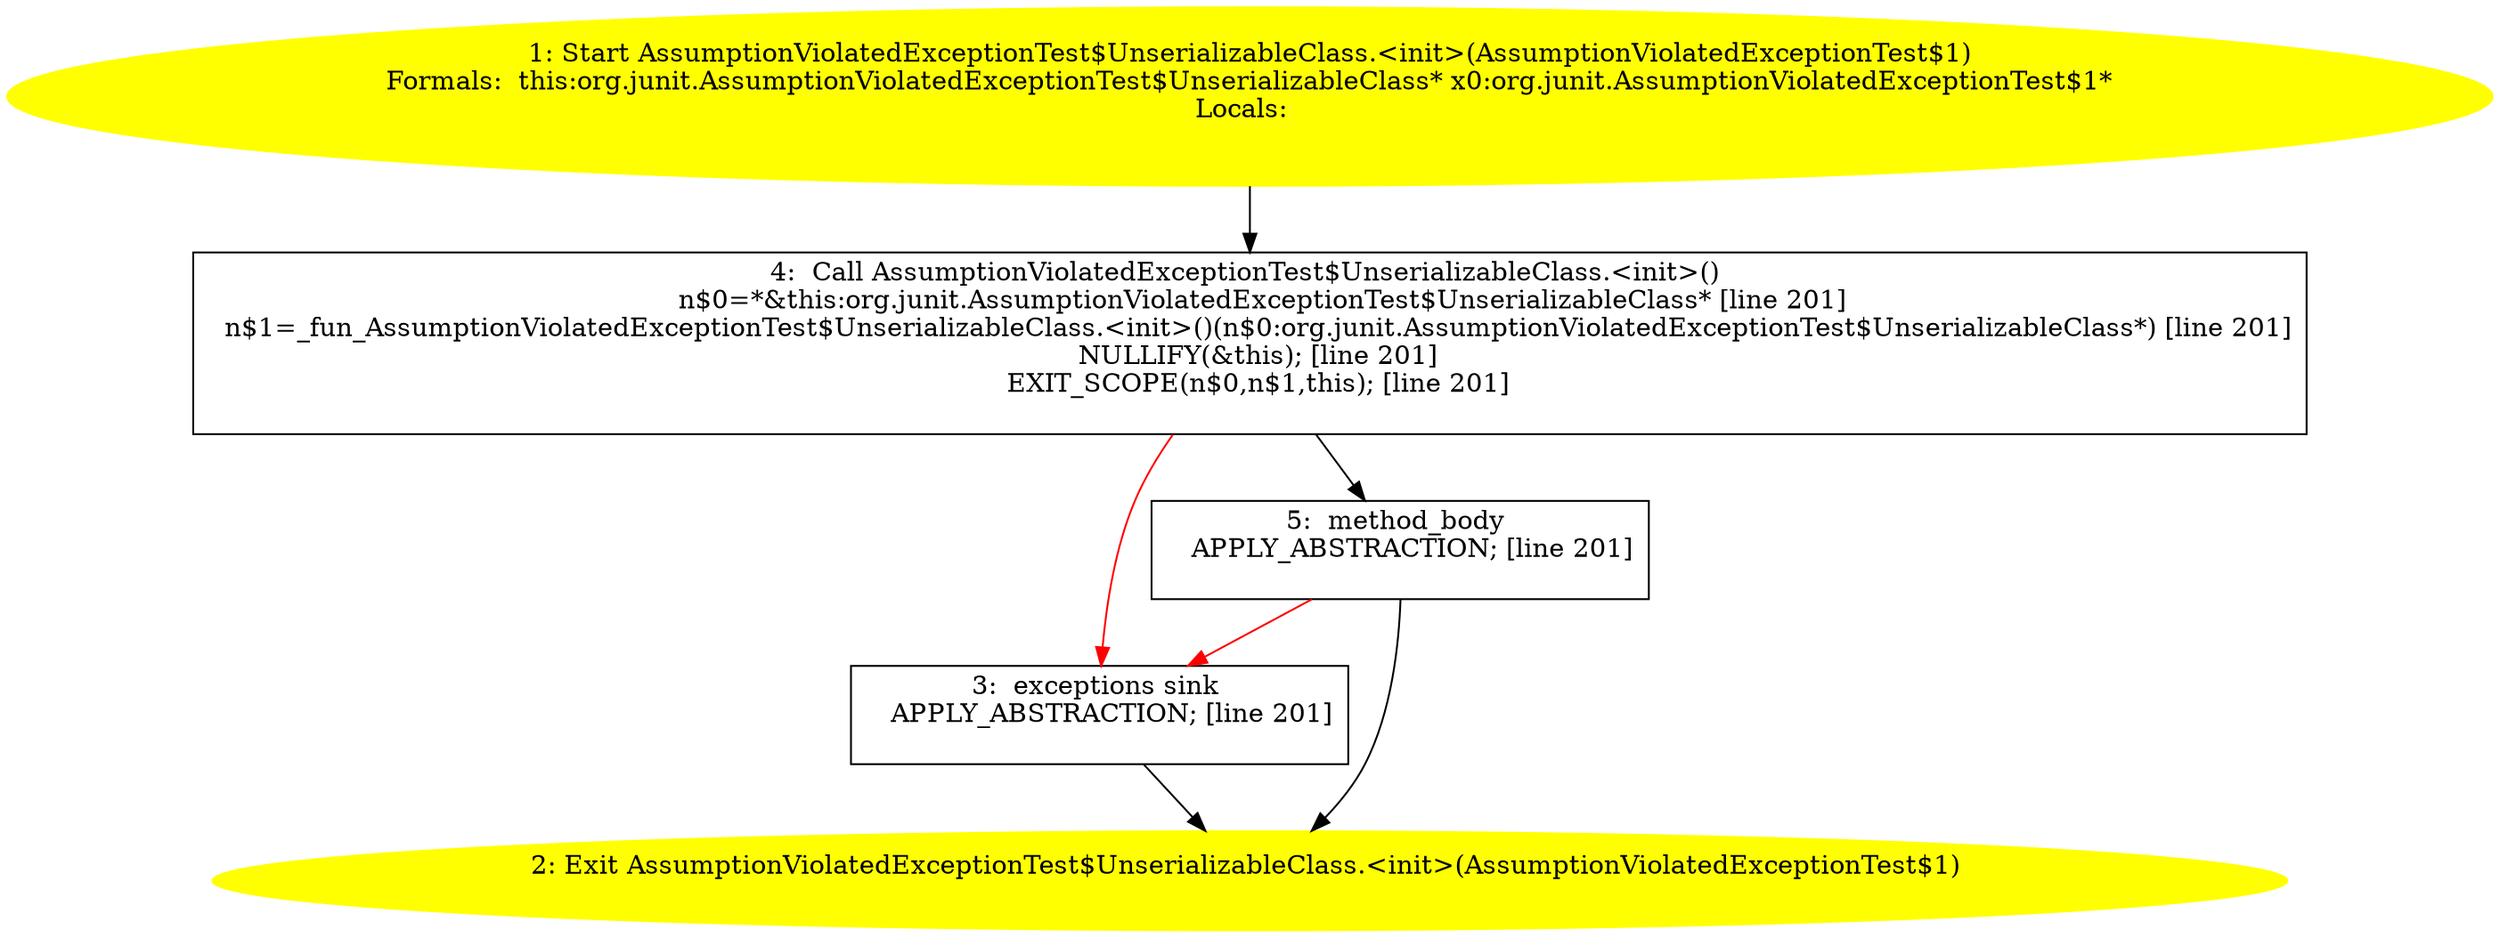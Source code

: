 /* @generated */
digraph cfg {
"org.junit.AssumptionViolatedExceptionTest$UnserializableClass.<init>(org.junit.AssumptionViolatedExc.bcacc146b9fcd0f84ace009158eeca69_1" [label="1: Start AssumptionViolatedExceptionTest$UnserializableClass.<init>(AssumptionViolatedExceptionTest$1)\nFormals:  this:org.junit.AssumptionViolatedExceptionTest$UnserializableClass* x0:org.junit.AssumptionViolatedExceptionTest$1*\nLocals:  \n  " color=yellow style=filled]
	

	 "org.junit.AssumptionViolatedExceptionTest$UnserializableClass.<init>(org.junit.AssumptionViolatedExc.bcacc146b9fcd0f84ace009158eeca69_1" -> "org.junit.AssumptionViolatedExceptionTest$UnserializableClass.<init>(org.junit.AssumptionViolatedExc.bcacc146b9fcd0f84ace009158eeca69_4" ;
"org.junit.AssumptionViolatedExceptionTest$UnserializableClass.<init>(org.junit.AssumptionViolatedExc.bcacc146b9fcd0f84ace009158eeca69_2" [label="2: Exit AssumptionViolatedExceptionTest$UnserializableClass.<init>(AssumptionViolatedExceptionTest$1) \n  " color=yellow style=filled]
	

"org.junit.AssumptionViolatedExceptionTest$UnserializableClass.<init>(org.junit.AssumptionViolatedExc.bcacc146b9fcd0f84ace009158eeca69_3" [label="3:  exceptions sink \n   APPLY_ABSTRACTION; [line 201]\n " shape="box"]
	

	 "org.junit.AssumptionViolatedExceptionTest$UnserializableClass.<init>(org.junit.AssumptionViolatedExc.bcacc146b9fcd0f84ace009158eeca69_3" -> "org.junit.AssumptionViolatedExceptionTest$UnserializableClass.<init>(org.junit.AssumptionViolatedExc.bcacc146b9fcd0f84ace009158eeca69_2" ;
"org.junit.AssumptionViolatedExceptionTest$UnserializableClass.<init>(org.junit.AssumptionViolatedExc.bcacc146b9fcd0f84ace009158eeca69_4" [label="4:  Call AssumptionViolatedExceptionTest$UnserializableClass.<init>() \n   n$0=*&this:org.junit.AssumptionViolatedExceptionTest$UnserializableClass* [line 201]\n  n$1=_fun_AssumptionViolatedExceptionTest$UnserializableClass.<init>()(n$0:org.junit.AssumptionViolatedExceptionTest$UnserializableClass*) [line 201]\n  NULLIFY(&this); [line 201]\n  EXIT_SCOPE(n$0,n$1,this); [line 201]\n " shape="box"]
	

	 "org.junit.AssumptionViolatedExceptionTest$UnserializableClass.<init>(org.junit.AssumptionViolatedExc.bcacc146b9fcd0f84ace009158eeca69_4" -> "org.junit.AssumptionViolatedExceptionTest$UnserializableClass.<init>(org.junit.AssumptionViolatedExc.bcacc146b9fcd0f84ace009158eeca69_5" ;
	 "org.junit.AssumptionViolatedExceptionTest$UnserializableClass.<init>(org.junit.AssumptionViolatedExc.bcacc146b9fcd0f84ace009158eeca69_4" -> "org.junit.AssumptionViolatedExceptionTest$UnserializableClass.<init>(org.junit.AssumptionViolatedExc.bcacc146b9fcd0f84ace009158eeca69_3" [color="red" ];
"org.junit.AssumptionViolatedExceptionTest$UnserializableClass.<init>(org.junit.AssumptionViolatedExc.bcacc146b9fcd0f84ace009158eeca69_5" [label="5:  method_body \n   APPLY_ABSTRACTION; [line 201]\n " shape="box"]
	

	 "org.junit.AssumptionViolatedExceptionTest$UnserializableClass.<init>(org.junit.AssumptionViolatedExc.bcacc146b9fcd0f84ace009158eeca69_5" -> "org.junit.AssumptionViolatedExceptionTest$UnserializableClass.<init>(org.junit.AssumptionViolatedExc.bcacc146b9fcd0f84ace009158eeca69_2" ;
	 "org.junit.AssumptionViolatedExceptionTest$UnserializableClass.<init>(org.junit.AssumptionViolatedExc.bcacc146b9fcd0f84ace009158eeca69_5" -> "org.junit.AssumptionViolatedExceptionTest$UnserializableClass.<init>(org.junit.AssumptionViolatedExc.bcacc146b9fcd0f84ace009158eeca69_3" [color="red" ];
}
